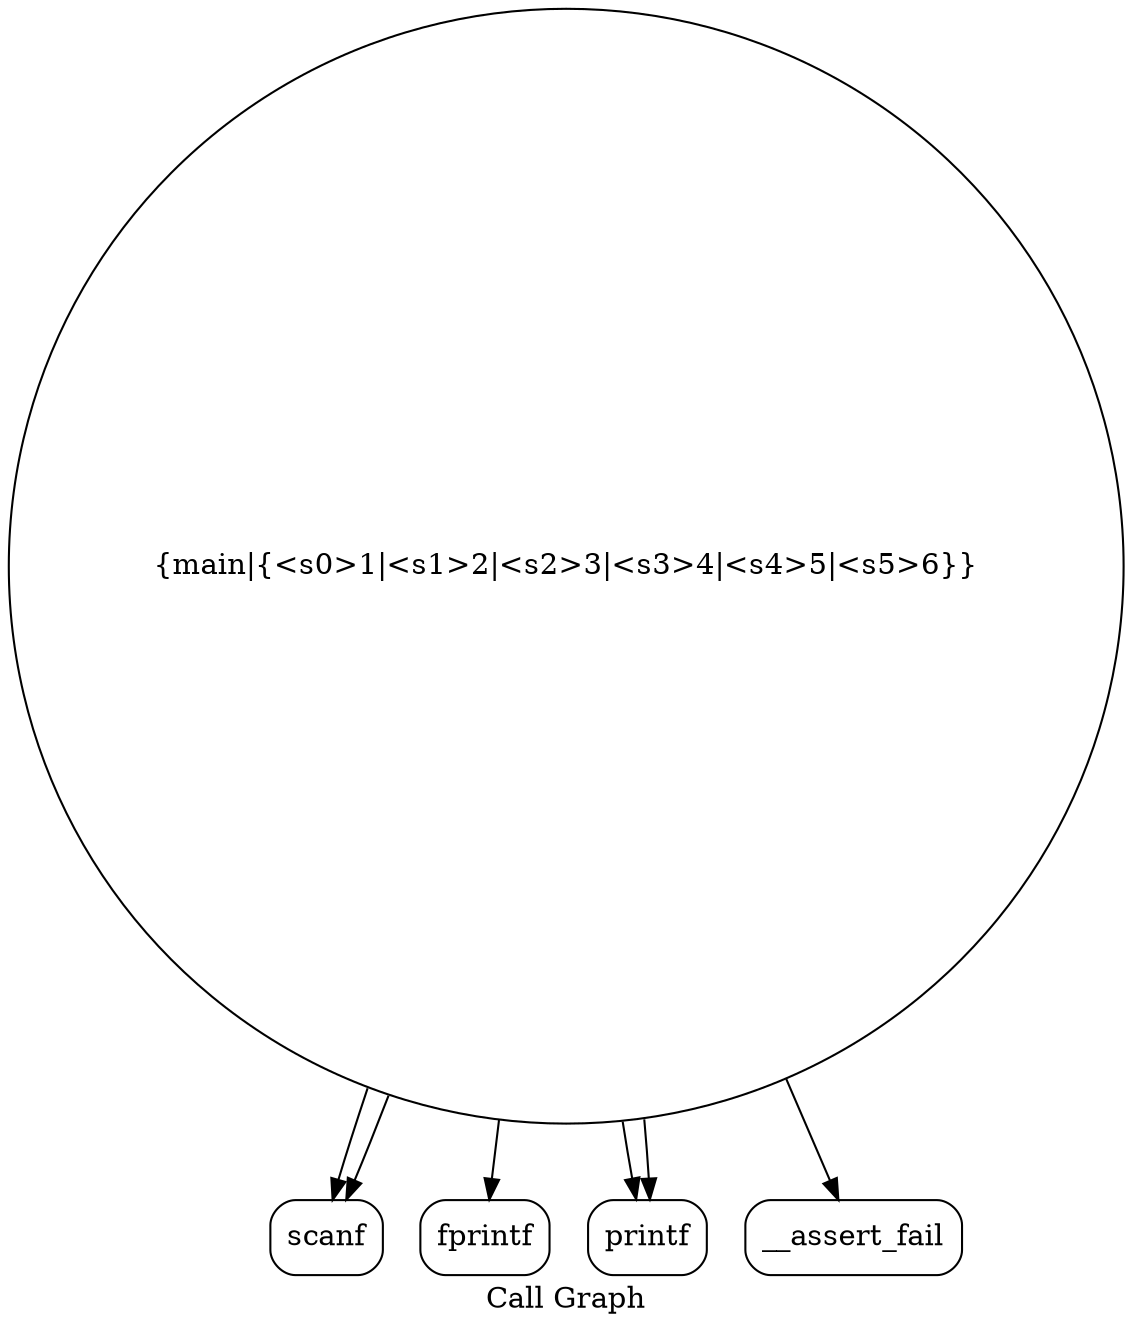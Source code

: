 digraph "Call Graph" {
	label="Call Graph";

	Node0x55ee1c035e90 [shape=record,shape=circle,label="{main|{<s0>1|<s1>2|<s2>3|<s3>4|<s4>5|<s5>6}}"];
	Node0x55ee1c035e90:s0 -> Node0x55ee1c036320[color=black];
	Node0x55ee1c035e90:s1 -> Node0x55ee1c0363a0[color=black];
	Node0x55ee1c035e90:s2 -> Node0x55ee1c036420[color=black];
	Node0x55ee1c035e90:s3 -> Node0x55ee1c036320[color=black];
	Node0x55ee1c035e90:s4 -> Node0x55ee1c0364a0[color=black];
	Node0x55ee1c035e90:s5 -> Node0x55ee1c036420[color=black];
	Node0x55ee1c0363a0 [shape=record,shape=Mrecord,label="{fprintf}"];
	Node0x55ee1c0364a0 [shape=record,shape=Mrecord,label="{__assert_fail}"];
	Node0x55ee1c036320 [shape=record,shape=Mrecord,label="{scanf}"];
	Node0x55ee1c036420 [shape=record,shape=Mrecord,label="{printf}"];
}
